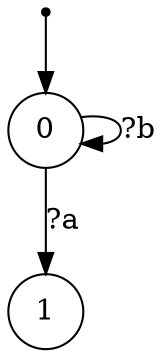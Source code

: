 digraph {
 node [shape=point] ENTRY
 node [shape=circle]
 ENTRY -> 0
0 -> 0 [label="?b"]
0 -> 1 [label="?a"]
}